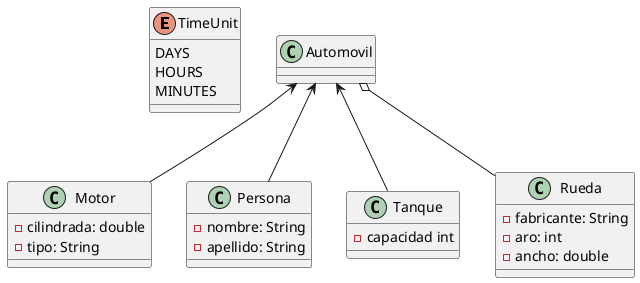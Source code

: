 @startuml
'https://plantuml.com/class-diagram

enum TimeUnit {
DAYS
HOURS
MINUTES
}

class Automovil {
}
Automovil <-- Motor
Automovil <-- Persona
Automovil <-- Tanque
Automovil o-- Rueda

class Motor {
- cilindrada: double
- tipo: String
}

class Rueda {
- fabricante: String
- aro: int
- ancho: double
}

class Persona {
- nombre: String
- apellido: String
}
class Tanque {
- capacidad int
}

@enduml